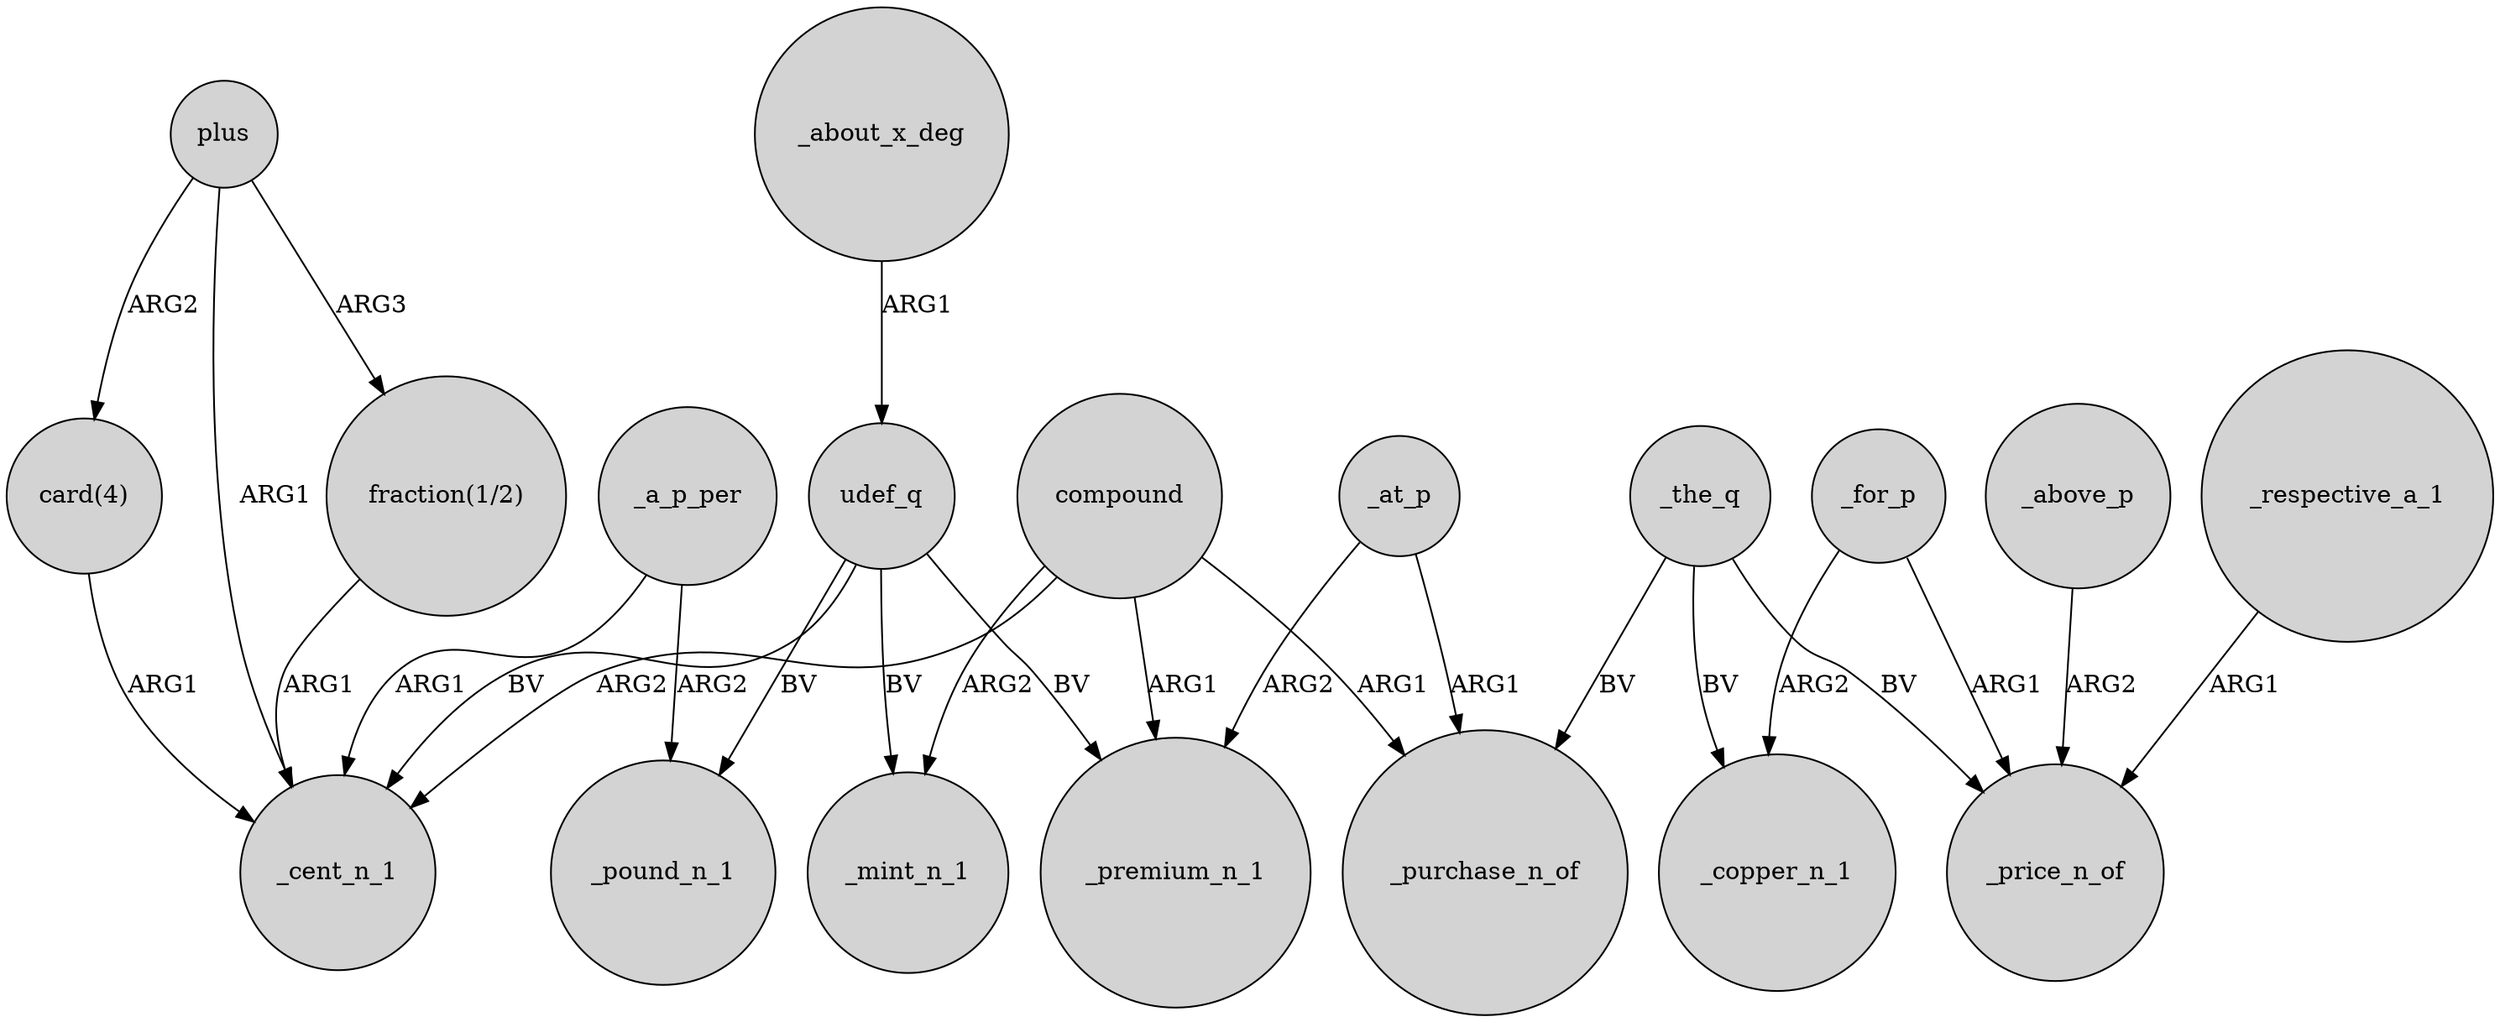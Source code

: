 digraph {
	node [shape=circle style=filled]
	_a_p_per -> _pound_n_1 [label=ARG2]
	"card(4)" -> _cent_n_1 [label=ARG1]
	udef_q -> _premium_n_1 [label=BV]
	_at_p -> _premium_n_1 [label=ARG2]
	_the_q -> _copper_n_1 [label=BV]
	compound -> _purchase_n_of [label=ARG1]
	_the_q -> _price_n_of [label=BV]
	_about_x_deg -> udef_q [label=ARG1]
	_for_p -> _price_n_of [label=ARG1]
	udef_q -> _cent_n_1 [label=BV]
	_for_p -> _copper_n_1 [label=ARG2]
	udef_q -> _pound_n_1 [label=BV]
	plus -> "card(4)" [label=ARG2]
	udef_q -> _mint_n_1 [label=BV]
	_a_p_per -> _cent_n_1 [label=ARG1]
	compound -> _premium_n_1 [label=ARG1]
	compound -> _mint_n_1 [label=ARG2]
	plus -> "fraction(1/2)" [label=ARG3]
	"fraction(1/2)" -> _cent_n_1 [label=ARG1]
	_above_p -> _price_n_of [label=ARG2]
	_the_q -> _purchase_n_of [label=BV]
	compound -> _cent_n_1 [label=ARG2]
	_respective_a_1 -> _price_n_of [label=ARG1]
	_at_p -> _purchase_n_of [label=ARG1]
	plus -> _cent_n_1 [label=ARG1]
}
